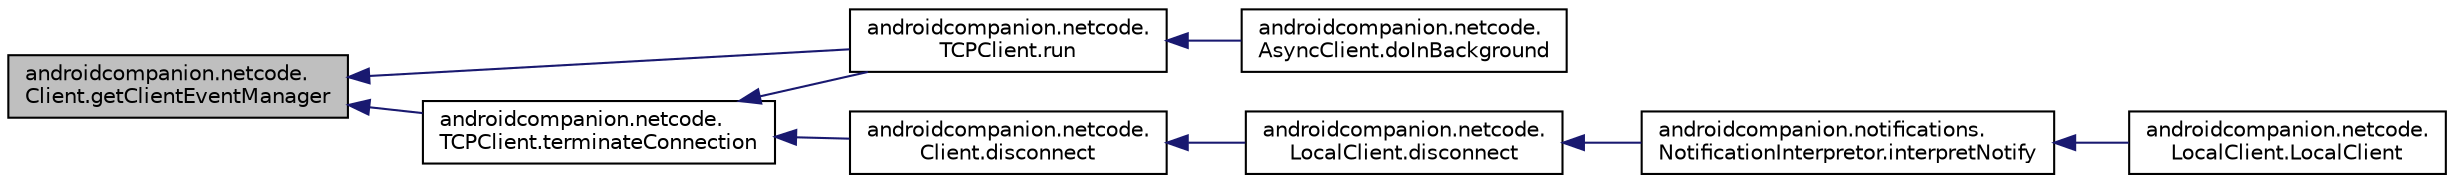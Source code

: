 digraph "androidcompanion.netcode.Client.getClientEventManager"
{
  edge [fontname="Helvetica",fontsize="10",labelfontname="Helvetica",labelfontsize="10"];
  node [fontname="Helvetica",fontsize="10",shape=record];
  rankdir="LR";
  Node36 [label="androidcompanion.netcode.\lClient.getClientEventManager",height=0.2,width=0.4,color="black", fillcolor="grey75", style="filled", fontcolor="black"];
  Node36 -> Node37 [dir="back",color="midnightblue",fontsize="10",style="solid",fontname="Helvetica"];
  Node37 [label="androidcompanion.netcode.\lTCPClient.run",height=0.2,width=0.4,color="black", fillcolor="white", style="filled",URL="$classandroidcompanion_1_1netcode_1_1_t_c_p_client.html#a7975addc643db579621b8ec6c17e28f4"];
  Node37 -> Node38 [dir="back",color="midnightblue",fontsize="10",style="solid",fontname="Helvetica"];
  Node38 [label="androidcompanion.netcode.\lAsyncClient.doInBackground",height=0.2,width=0.4,color="black", fillcolor="white", style="filled",URL="$classandroidcompanion_1_1netcode_1_1_async_client.html#a01001f3ddbf96ae8fca097437b30c4ae"];
  Node36 -> Node39 [dir="back",color="midnightblue",fontsize="10",style="solid",fontname="Helvetica"];
  Node39 [label="androidcompanion.netcode.\lTCPClient.terminateConnection",height=0.2,width=0.4,color="black", fillcolor="white", style="filled",URL="$classandroidcompanion_1_1netcode_1_1_t_c_p_client.html#a0065a2013a0aa38783cda9474bf08236"];
  Node39 -> Node40 [dir="back",color="midnightblue",fontsize="10",style="solid",fontname="Helvetica"];
  Node40 [label="androidcompanion.netcode.\lClient.disconnect",height=0.2,width=0.4,color="black", fillcolor="white", style="filled",URL="$classandroidcompanion_1_1netcode_1_1_client.html#a5d0a8a0ccd2fff619db4306765f3f2e3"];
  Node40 -> Node41 [dir="back",color="midnightblue",fontsize="10",style="solid",fontname="Helvetica"];
  Node41 [label="androidcompanion.netcode.\lLocalClient.disconnect",height=0.2,width=0.4,color="black", fillcolor="white", style="filled",URL="$classandroidcompanion_1_1netcode_1_1_local_client.html#a3ae9866581056f0fa62213372c3da503"];
  Node41 -> Node42 [dir="back",color="midnightblue",fontsize="10",style="solid",fontname="Helvetica"];
  Node42 [label="androidcompanion.notifications.\lNotificationInterpretor.interpretNotify",height=0.2,width=0.4,color="black", fillcolor="white", style="filled",URL="$classandroidcompanion_1_1notifications_1_1_notification_interpretor.html#acbebe93827fd262630cf7f9cf0886aa4"];
  Node42 -> Node43 [dir="back",color="midnightblue",fontsize="10",style="solid",fontname="Helvetica"];
  Node43 [label="androidcompanion.netcode.\lLocalClient.LocalClient",height=0.2,width=0.4,color="black", fillcolor="white", style="filled",URL="$classandroidcompanion_1_1netcode_1_1_local_client.html#a2751233da0c797655acf10e41d7e26ba"];
  Node39 -> Node37 [dir="back",color="midnightblue",fontsize="10",style="solid",fontname="Helvetica"];
}
